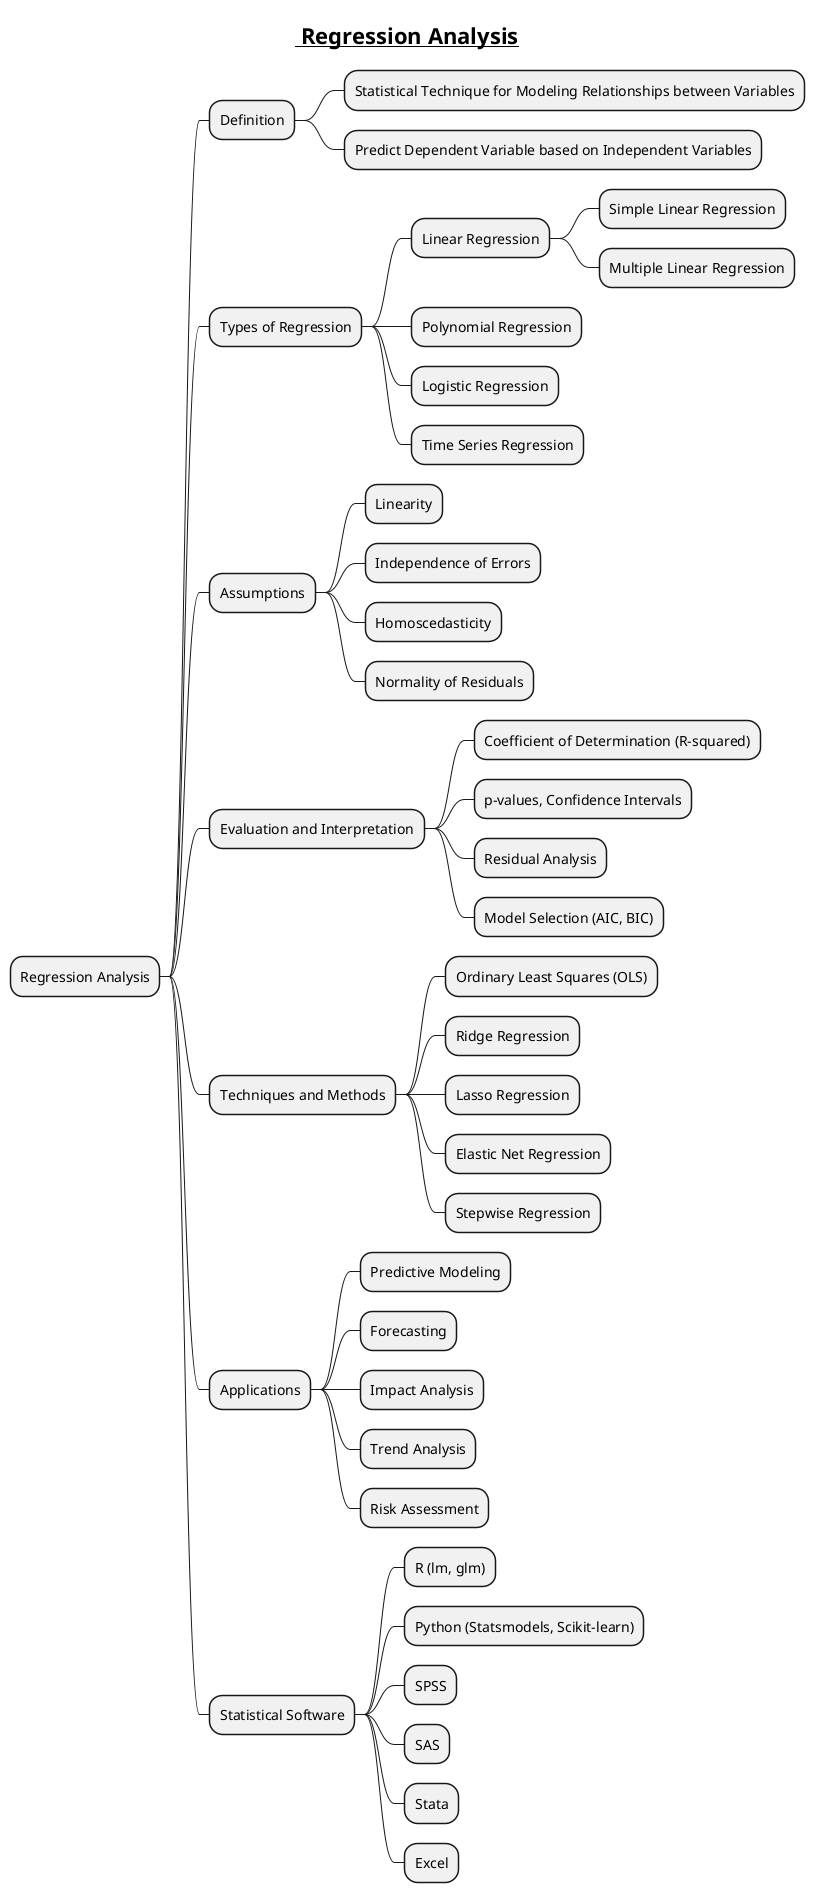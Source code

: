 @startmindmap
title =__ Regression Analysis__

* Regression Analysis
** Definition
*** Statistical Technique for Modeling Relationships between Variables
*** Predict Dependent Variable based on Independent Variables
** Types of Regression
*** Linear Regression
**** Simple Linear Regression
**** Multiple Linear Regression
*** Polynomial Regression
*** Logistic Regression
*** Time Series Regression
** Assumptions
*** Linearity
*** Independence of Errors
*** Homoscedasticity
*** Normality of Residuals
** Evaluation and Interpretation
*** Coefficient of Determination (R-squared)
*** p-values, Confidence Intervals
*** Residual Analysis
*** Model Selection (AIC, BIC)
** Techniques and Methods
*** Ordinary Least Squares (OLS)
*** Ridge Regression
*** Lasso Regression
*** Elastic Net Regression
*** Stepwise Regression
** Applications
*** Predictive Modeling
*** Forecasting
*** Impact Analysis
*** Trend Analysis
*** Risk Assessment
** Statistical Software
*** R (lm, glm)
*** Python (Statsmodels, Scikit-learn)
*** SPSS
*** SAS
*** Stata
*** Excel

@endmindmap
